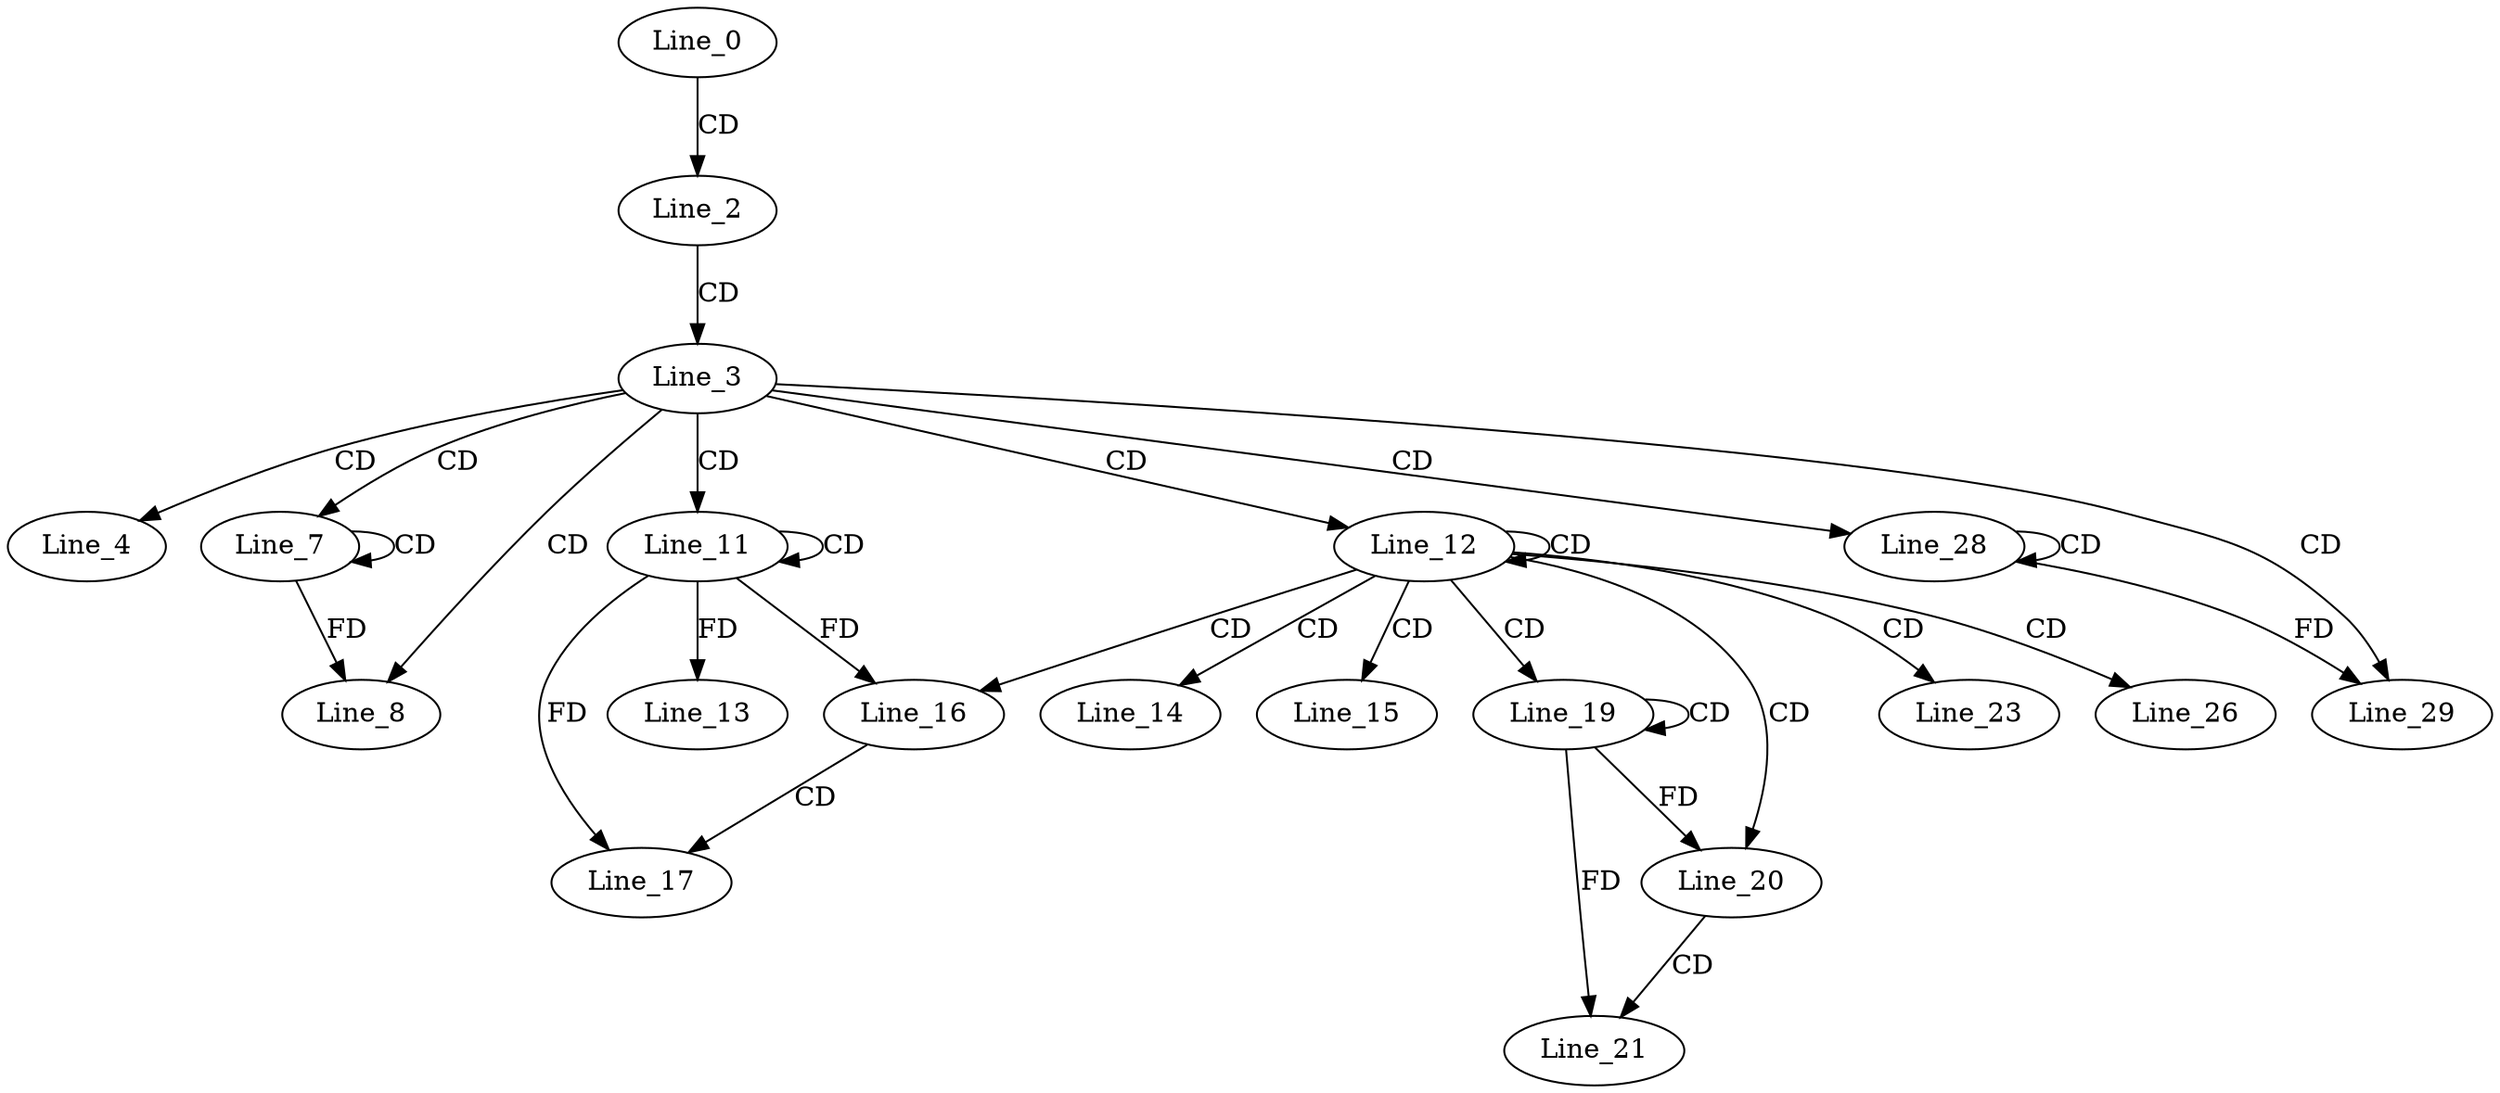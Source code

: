 digraph G {
  Line_0;
  Line_2;
  Line_3;
  Line_4;
  Line_7;
  Line_7;
  Line_8;
  Line_11;
  Line_11;
  Line_12;
  Line_12;
  Line_12;
  Line_13;
  Line_14;
  Line_15;
  Line_16;
  Line_17;
  Line_19;
  Line_19;
  Line_20;
  Line_21;
  Line_23;
  Line_26;
  Line_28;
  Line_28;
  Line_29;
  Line_0 -> Line_2 [ label="CD" ];
  Line_2 -> Line_3 [ label="CD" ];
  Line_3 -> Line_4 [ label="CD" ];
  Line_3 -> Line_7 [ label="CD" ];
  Line_7 -> Line_7 [ label="CD" ];
  Line_3 -> Line_8 [ label="CD" ];
  Line_7 -> Line_8 [ label="FD" ];
  Line_3 -> Line_11 [ label="CD" ];
  Line_11 -> Line_11 [ label="CD" ];
  Line_3 -> Line_12 [ label="CD" ];
  Line_12 -> Line_12 [ label="CD" ];
  Line_11 -> Line_13 [ label="FD" ];
  Line_12 -> Line_14 [ label="CD" ];
  Line_12 -> Line_15 [ label="CD" ];
  Line_12 -> Line_16 [ label="CD" ];
  Line_11 -> Line_16 [ label="FD" ];
  Line_16 -> Line_17 [ label="CD" ];
  Line_11 -> Line_17 [ label="FD" ];
  Line_12 -> Line_19 [ label="CD" ];
  Line_19 -> Line_19 [ label="CD" ];
  Line_12 -> Line_20 [ label="CD" ];
  Line_19 -> Line_20 [ label="FD" ];
  Line_20 -> Line_21 [ label="CD" ];
  Line_19 -> Line_21 [ label="FD" ];
  Line_12 -> Line_23 [ label="CD" ];
  Line_12 -> Line_26 [ label="CD" ];
  Line_3 -> Line_28 [ label="CD" ];
  Line_28 -> Line_28 [ label="CD" ];
  Line_3 -> Line_29 [ label="CD" ];
  Line_28 -> Line_29 [ label="FD" ];
}
